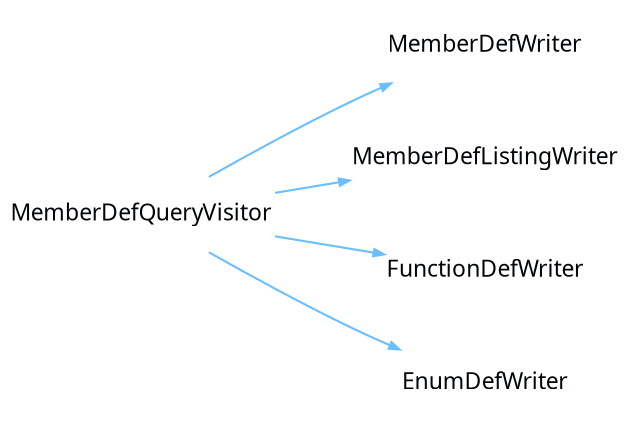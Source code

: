 digraph {
 rankdir = "LR"
 bgcolor = none;
 layout  = dot;
 edge [
   arrowsize = "0.5"
   color     = "#69BFFFFF"
 ]
 qBZZ03o[
   shape    = none
   label    = "MemberDefQueryVisitor"
   margin   = "0.01"
   fontname = "Segoe UI"
   fontsize = "11"
   fontcolor= "#010509FF"
 ]
 DxZZ03o[
   shape    = none
   label    = "MemberDefWriter"
   margin   = "0.01"
   fontname = "Segoe UI"
   fontsize = "11"
   fontcolor= "#010509FF"
 ]
 DGZZ03o[
   shape    = none
   label    = "MemberDefListingWriter"
   margin   = "0.01"
   fontname = "Segoe UI"
   fontsize = "11"
   fontcolor= "#010509FF"
 ]
 qtdZ03o[
   shape    = none
   label    = "FunctionDefWriter"
   margin   = "0.01"
   fontname = "Segoe UI"
   fontsize = "11"
   fontcolor= "#010509FF"
 ]
 DZdZ03o[
   shape    = none
   label    = "EnumDefWriter"
   margin   = "0.01"
   fontname = "Segoe UI"
   fontsize = "11"
   fontcolor= "#010509FF"
 ]
 qBZZ03o->DxZZ03o
 qBZZ03o->DGZZ03o
 qBZZ03o->qtdZ03o
 qBZZ03o->DZdZ03o
}
